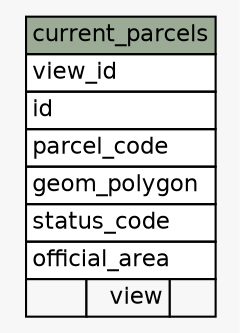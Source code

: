 // dot 2.36.0 on Windows 7 6.1
// SchemaSpy rev 590
digraph "current_parcels" {
  graph [
    rankdir="RL"
    bgcolor="#f7f7f7"
    nodesep="0.18"
    ranksep="0.46"
    fontname="Helvetica"
    fontsize="11"
  ];
  node [
    fontname="Helvetica"
    fontsize="11"
    shape="plaintext"
  ];
  edge [
    arrowsize="0.8"
  ];
  "current_parcels" [
    label=<
    <TABLE BORDER="0" CELLBORDER="1" CELLSPACING="0" BGCOLOR="#ffffff">
      <TR><TD COLSPAN="3" BGCOLOR="#9bab96" ALIGN="CENTER">current_parcels</TD></TR>
      <TR><TD PORT="view_id" COLSPAN="3" ALIGN="LEFT">view_id</TD></TR>
      <TR><TD PORT="id" COLSPAN="3" ALIGN="LEFT">id</TD></TR>
      <TR><TD PORT="parcel_code" COLSPAN="3" ALIGN="LEFT">parcel_code</TD></TR>
      <TR><TD PORT="geom_polygon" COLSPAN="3" ALIGN="LEFT">geom_polygon</TD></TR>
      <TR><TD PORT="status_code" COLSPAN="3" ALIGN="LEFT">status_code</TD></TR>
      <TR><TD PORT="official_area" COLSPAN="3" ALIGN="LEFT">official_area</TD></TR>
      <TR><TD ALIGN="LEFT" BGCOLOR="#f7f7f7">  </TD><TD ALIGN="RIGHT" BGCOLOR="#f7f7f7">view</TD><TD ALIGN="RIGHT" BGCOLOR="#f7f7f7">  </TD></TR>
    </TABLE>>
    URL="tables/current_parcels.html"
    tooltip="current_parcels"
  ];
}

